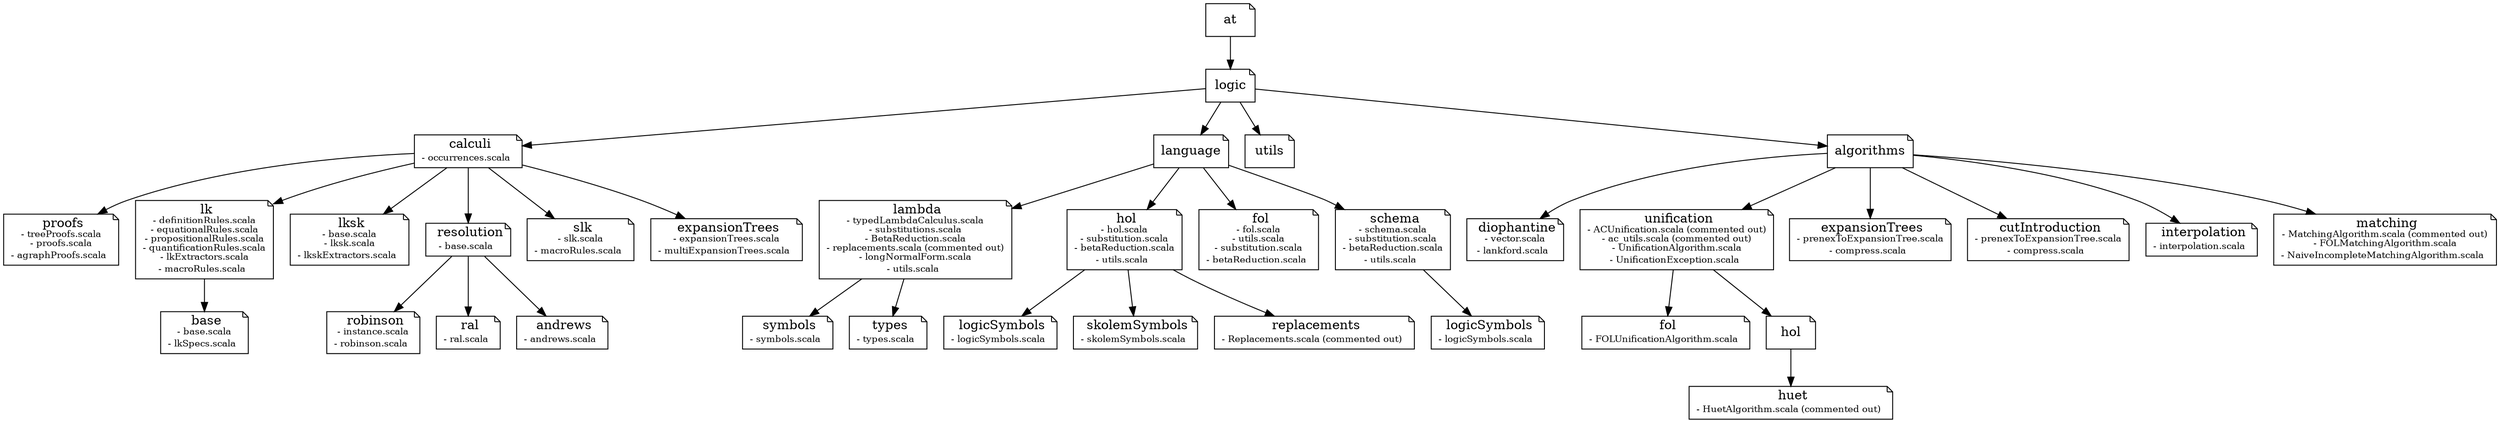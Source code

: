 # Command: dot packages.gv -Tpng > packages.png

digraph G {
  node [shape=note];
  lambda [label=< lambda<br/><font point-size="10pt">- typedLambdaCalculus.scala<br/>- substitutions.scala<br/>- BetaReduction.scala<br/>- replacements.scala (commented out)<br/>- longNormalForm.scala<br/>- utils.scala</font> >]
  symbols [label=< symbols<br/><font point-size="10pt">- symbols.scala</font> >]
  types [label=< types<br/><font point-size="10pt">- types.scala</font> >]
  hol [label=< hol<br/><font point-size="10pt">- hol.scala<br/>- substitution.scala<br/>- betaReduction.scala<br/>- utils.scala</font> >]
  logicSymbols [label=< logicSymbols<br/><font point-size="10pt">- logicSymbols.scala</font> >]
  skolemSymbols [label=< skolemSymbols<br/><font point-size="10pt">- skolemSymbols.scala</font> >]
  replacements [label=< replacements<br/><font point-size="10pt">- Replacements.scala (commented out)</font> >]
  fol [label=< fol<br/><font point-size="10pt">- fol.scala<br/>- utils.scala<br/>- substitution.scala<br/>- betaReduction.scala</font> >]
  schema [label=< schema<br/><font point-size="10pt">- schema.scala<br/>- substitution.scala<br/>- betaReduction.scala<br/>- utils.scala</font> >]
  logicSymbols_schema [label=< logicSymbols<br/><font point-size="10pt">- logicSymbols.scala</font> >]
  calculi [label=< calculi<br/><font point-size="10pt">- occurrences.scala</font> >]
  proofs [label=< proofs<br/><font point-size="10pt">- treeProofs.scala<br/>- proofs.scala<br/>- agraphProofs.scala</font> >]
  lk [label=< lk<br/><font point-size="10pt">- definitionRules.scala<br/>- equationalRules.scala<br/>- propositionalRules.scala<br/>- quantificationRules.scala<br/>- lkExtractors.scala<br/>- macroRules.scala</font> >]
  base [label=< base<br/><font point-size="10pt">- base.scala<br/>- lkSpecs.scala</font> >]
  lksk [label=< lksk<br/><font point-size="10pt">- base.scala<br/>- lksk.scala<br/>- lkskExtractors.scala</font> >]
  resolution [label=< resolution<br/><font point-size="10pt">- base.scala</font> >]
  robinson [label=< robinson<br/><font point-size="10pt">- instance.scala<br/>- robinson.scala</font> >]
  ral [label=< ral<br/><font point-size="10pt">- ral.scala</font> >]
  andrews [label=< andrews<br/><font point-size="10pt">- andrews.scala</font> >]
  slk [label=< slk<br/><font point-size="10pt">- slk.scala<br/>- macroRules.scala</font> >]
  expansionTrees [label=< expansionTrees<br/><font point-size="10pt">- expansionTrees.scala<br/>- multiExpansionTrees.scala</font> >]
  diophantine [label=< diophantine<br/><font point-size="10pt">- vector.scala<br/>- lankford.scala</font> >]
  unification [label=< unification<br/><font point-size="10pt">- ACUnification.scala (commented out)<br/>- ac_utils.scala (commented out)<br/>- UnificationAlgorithm.scala<br/>- UnificationException.scala</font> >]
  folUni [label=< fol<br/><font point-size="10pt">- FOLUnificationAlgorithm.scala</font> >]
  holUni [label=< hol >]
  huet [label=< huet<br/><font point-size="10pt">- HuetAlgorithm.scala (commented out)</font> >]
  expansionTreesAlg [label=< expansionTrees<br/><font point-size="10pt">- prenexToExpansionTree.scala<br/>- compress.scala</font> >]
  cutIntroduction [label=< cutIntroduction<br/><font point-size="10pt">- prenexToExpansionTree.scala<br/>- compress.scala</font> >]
  interpolation [label=< interpolation<br/><font point-size="10pt">- interpolation.scala</font> >]
  matching [label=< matching<br/><font point-size="10pt">- MatchingAlgorithm.scala (commented out)<br/>- FOLMatchingAlgorithm.scala<br/>- NaiveIncompleteMatchingAlgorithm.scala</font> >]
  
  at -> logic -> language -> lambda -> symbols;
  lambda -> types;
  language -> hol;
  hol -> logicSymbols;
  hol -> skolemSymbols;
  hol -> replacements;
  language -> fol;
  language -> schema;
  schema -> logicSymbols_schema;
  logic -> utils;
  logic -> calculi;
  calculi -> proofs;
  calculi -> lk;
  lk -> base;
  calculi -> lksk;
  calculi -> resolution;
  resolution -> robinson;
  resolution -> andrews;
  resolution -> ral;
  calculi -> slk;
  calculi -> expansionTrees;
  logic -> algorithms;
  algorithms -> diophantine;
  algorithms -> unification;
  unification -> folUni;
  unification -> holUni;
  holUni -> huet;
  algorithms -> expansionTreesAlg;
  algorithms -> cutIntroduction;
  algorithms -> interpolation;
  algorithms -> matching;
}
